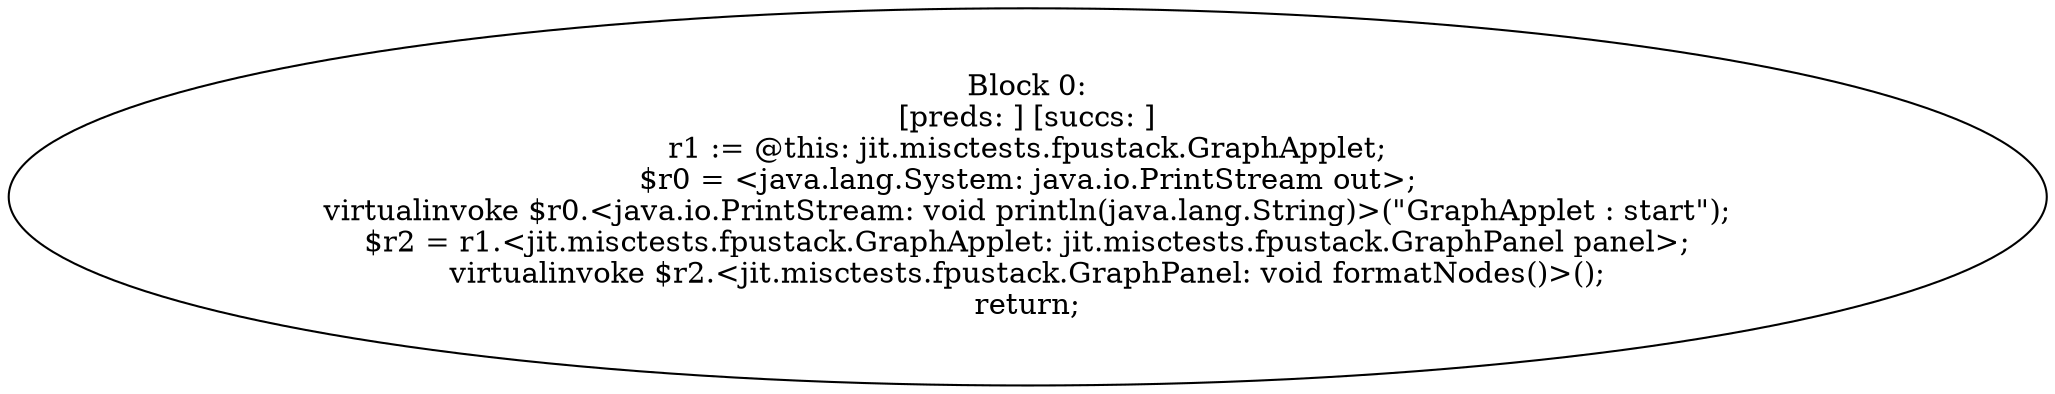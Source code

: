digraph "unitGraph" {
    "Block 0:
[preds: ] [succs: ]
r1 := @this: jit.misctests.fpustack.GraphApplet;
$r0 = <java.lang.System: java.io.PrintStream out>;
virtualinvoke $r0.<java.io.PrintStream: void println(java.lang.String)>(\"GraphApplet : start\");
$r2 = r1.<jit.misctests.fpustack.GraphApplet: jit.misctests.fpustack.GraphPanel panel>;
virtualinvoke $r2.<jit.misctests.fpustack.GraphPanel: void formatNodes()>();
return;
"
}
